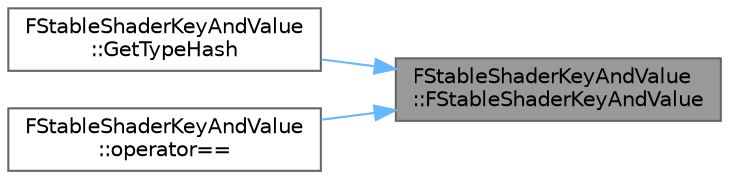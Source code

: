 digraph "FStableShaderKeyAndValue::FStableShaderKeyAndValue"
{
 // INTERACTIVE_SVG=YES
 // LATEX_PDF_SIZE
  bgcolor="transparent";
  edge [fontname=Helvetica,fontsize=10,labelfontname=Helvetica,labelfontsize=10];
  node [fontname=Helvetica,fontsize=10,shape=box,height=0.2,width=0.4];
  rankdir="RL";
  Node1 [id="Node000001",label="FStableShaderKeyAndValue\l::FStableShaderKeyAndValue",height=0.2,width=0.4,color="gray40", fillcolor="grey60", style="filled", fontcolor="black",tooltip=" "];
  Node1 -> Node2 [id="edge1_Node000001_Node000002",dir="back",color="steelblue1",style="solid",tooltip=" "];
  Node2 [id="Node000002",label="FStableShaderKeyAndValue\l::GetTypeHash",height=0.2,width=0.4,color="grey40", fillcolor="white", style="filled",URL="$d4/d13/structFStableShaderKeyAndValue.html#a15ce2cf82261e6728746dcdef316d4b7",tooltip=" "];
  Node1 -> Node3 [id="edge2_Node000001_Node000003",dir="back",color="steelblue1",style="solid",tooltip=" "];
  Node3 [id="Node000003",label="FStableShaderKeyAndValue\l::operator==",height=0.2,width=0.4,color="grey40", fillcolor="white", style="filled",URL="$d4/d13/structFStableShaderKeyAndValue.html#ae4e24cd6f4148a18ddf7e92de236c2ef",tooltip=" "];
}
